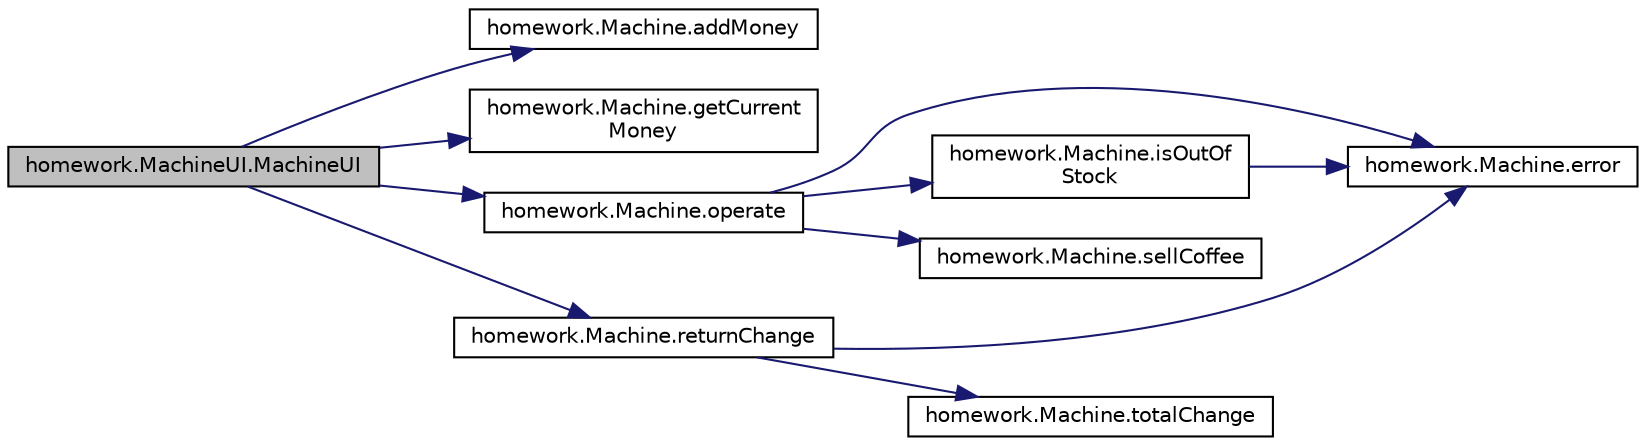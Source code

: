 digraph "homework.MachineUI.MachineUI"
{
  edge [fontname="Helvetica",fontsize="10",labelfontname="Helvetica",labelfontsize="10"];
  node [fontname="Helvetica",fontsize="10",shape=record];
  rankdir="LR";
  Node1 [label="homework.MachineUI.MachineUI",height=0.2,width=0.4,color="black", fillcolor="grey75", style="filled", fontcolor="black"];
  Node1 -> Node2 [color="midnightblue",fontsize="10",style="solid",fontname="Helvetica"];
  Node2 [label="homework.Machine.addMoney",height=0.2,width=0.4,color="black", fillcolor="white", style="filled",URL="$classhomework_1_1_machine.html#a44fdb1f6f3fd0e74f68710a0a0c6b271"];
  Node1 -> Node3 [color="midnightblue",fontsize="10",style="solid",fontname="Helvetica"];
  Node3 [label="homework.Machine.getCurrent\lMoney",height=0.2,width=0.4,color="black", fillcolor="white", style="filled",URL="$classhomework_1_1_machine.html#ab9880b76766fab93570c25e619a499f9"];
  Node1 -> Node4 [color="midnightblue",fontsize="10",style="solid",fontname="Helvetica"];
  Node4 [label="homework.Machine.operate",height=0.2,width=0.4,color="black", fillcolor="white", style="filled",URL="$classhomework_1_1_machine.html#a1ccaad959f3ab4d350ed201cc2c01151"];
  Node4 -> Node5 [color="midnightblue",fontsize="10",style="solid",fontname="Helvetica"];
  Node5 [label="homework.Machine.error",height=0.2,width=0.4,color="black", fillcolor="white", style="filled",URL="$classhomework_1_1_machine.html#a1d7f4ae53f4a73b94c1f7948637abe56"];
  Node4 -> Node6 [color="midnightblue",fontsize="10",style="solid",fontname="Helvetica"];
  Node6 [label="homework.Machine.isOutOf\lStock",height=0.2,width=0.4,color="black", fillcolor="white", style="filled",URL="$classhomework_1_1_machine.html#a7aea2c95a5444015f3cb1c0b69376852"];
  Node6 -> Node5 [color="midnightblue",fontsize="10",style="solid",fontname="Helvetica"];
  Node4 -> Node7 [color="midnightblue",fontsize="10",style="solid",fontname="Helvetica"];
  Node7 [label="homework.Machine.sellCoffee",height=0.2,width=0.4,color="black", fillcolor="white", style="filled",URL="$classhomework_1_1_machine.html#a81525289e52f27b3451a180d19f26e33"];
  Node1 -> Node8 [color="midnightblue",fontsize="10",style="solid",fontname="Helvetica"];
  Node8 [label="homework.Machine.returnChange",height=0.2,width=0.4,color="black", fillcolor="white", style="filled",URL="$classhomework_1_1_machine.html#a539000dc4362b85e3c4390c799fa4e32"];
  Node8 -> Node5 [color="midnightblue",fontsize="10",style="solid",fontname="Helvetica"];
  Node8 -> Node9 [color="midnightblue",fontsize="10",style="solid",fontname="Helvetica"];
  Node9 [label="homework.Machine.totalChange",height=0.2,width=0.4,color="black", fillcolor="white", style="filled",URL="$classhomework_1_1_machine.html#a6871460a79f45dda54336ec2a4554550"];
}

